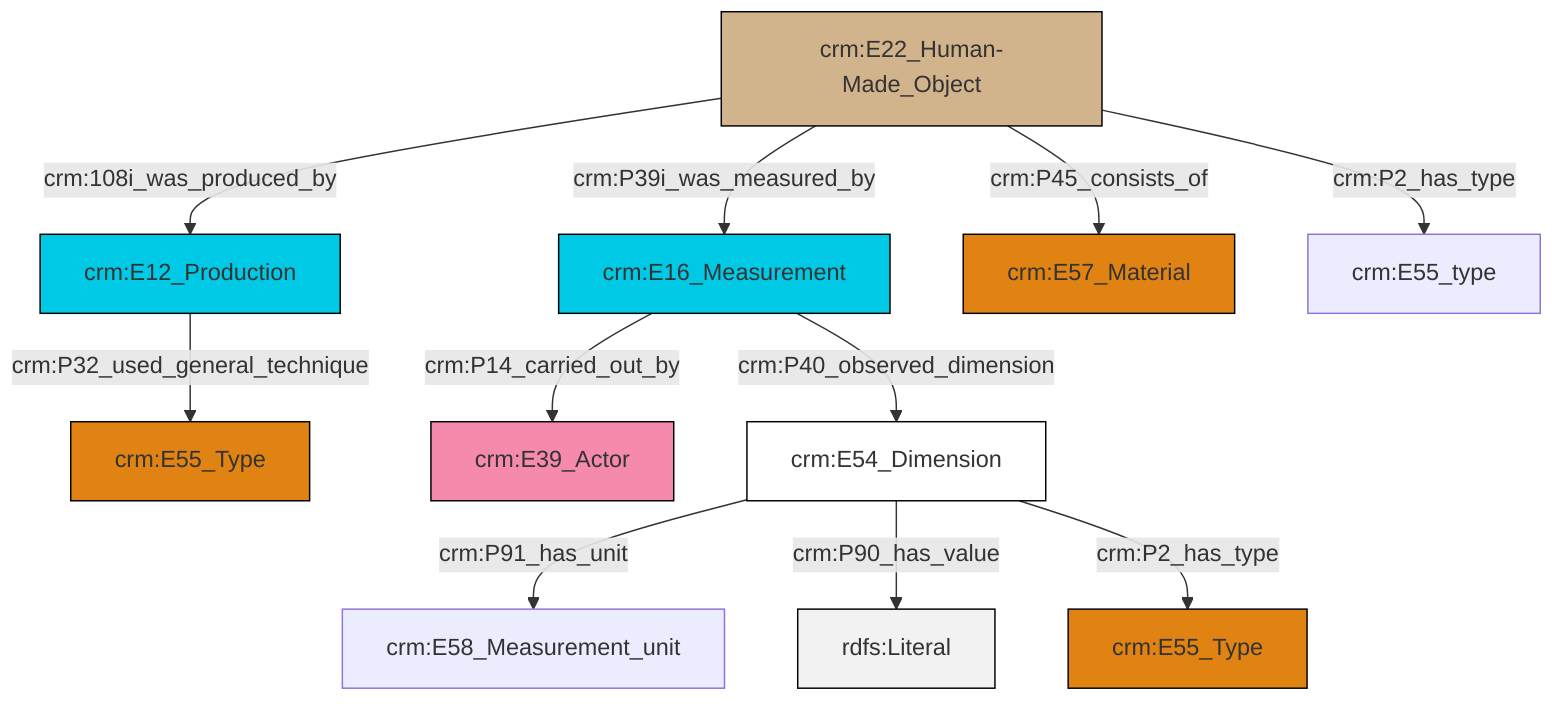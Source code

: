 graph TD
classDef Literal fill:#f2f2f2,stroke:#000000;
classDef CRM_Entity fill:#FFFFFF,stroke:#000000;
classDef Temporal_Entity fill:#00C9E6, stroke:#000000;
classDef Type fill:#E18312, stroke:#000000;
classDef Time-Span fill:#2C9C91, stroke:#000000;
classDef Appellation fill:#FFEB7F, stroke:#000000;
classDef Place fill:#008836, stroke:#000000;
classDef Persistent_Item fill:#B266B2, stroke:#000000;
classDef Conceptual_Object fill:#FFD700, stroke:#000000;
classDef Physical_Thing fill:#D2B48C, stroke:#000000;
classDef Actor fill:#f58aad, stroke:#000000;
classDef PC_Classes fill:#4ce600, stroke:#000000;
classDef Multi fill:#cccccc,stroke:#000000;

0["crm:E12_Production"]:::Temporal_Entity -->|crm:P32_used_general_technique| 2["crm:E55_Type"]:::Type
5["crm:E54_Dimension"]:::CRM_Entity -->|crm:P91_has_unit| 6["crm:E58_Measurement_unit"]:::Default
5["crm:E54_Dimension"]:::CRM_Entity -->|crm:P90_has_value| 10[rdfs:Literal]:::Literal
11["crm:E16_Measurement"]:::Temporal_Entity -->|crm:P14_carried_out_by| 3["crm:E39_Actor"]:::Actor
11["crm:E16_Measurement"]:::Temporal_Entity -->|crm:P40_observed_dimension| 5["crm:E54_Dimension"]:::CRM_Entity
5["crm:E54_Dimension"]:::CRM_Entity -->|crm:P2_has_type| 7["crm:E55_Type"]:::Type
17["crm:E22_Human-Made_Object"]:::Physical_Thing -->|crm:P39i_was_measured_by| 11["crm:E16_Measurement"]:::Temporal_Entity
17["crm:E22_Human-Made_Object"]:::Physical_Thing -->|crm:108i_was_produced_by| 0["crm:E12_Production"]:::Temporal_Entity
17["crm:E22_Human-Made_Object"]:::Physical_Thing -->|crm:P2_has_type| 14["crm:E55_type"]:::Default
17["crm:E22_Human-Made_Object"]:::Physical_Thing -->|crm:P45_consists_of| 12["crm:E57_Material"]:::Type
